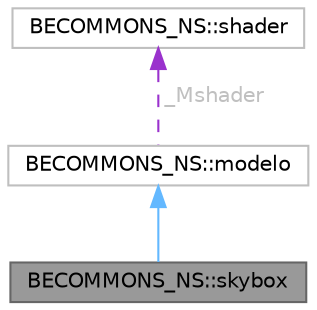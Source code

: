 digraph "BECOMMONS_NS::skybox"
{
 // LATEX_PDF_SIZE
  bgcolor="transparent";
  edge [fontname=Helvetica,fontsize=10,labelfontname=Helvetica,labelfontsize=10];
  node [fontname=Helvetica,fontsize=10,shape=box,height=0.2,width=0.4];
  Node1 [id="Node000001",label="BECOMMONS_NS::skybox",height=0.2,width=0.4,color="gray40", fillcolor="grey60", style="filled", fontcolor="black",tooltip=" "];
  Node2 -> Node1 [id="edge1_Node000001_Node000002",dir="back",color="steelblue1",style="solid",tooltip=" "];
  Node2 [id="Node000002",label="BECOMMONS_NS::modelo",height=0.2,width=0.4,color="grey75", fillcolor="white", style="filled",URL="$classBECOMMONS__NS_1_1modelo.html",tooltip=" "];
  Node3 -> Node2 [id="edge2_Node000002_Node000003",dir="back",color="darkorchid3",style="dashed",tooltip=" ",label=" _Mshader",fontcolor="grey" ];
  Node3 [id="Node000003",label="BECOMMONS_NS::shader",height=0.2,width=0.4,color="grey75", fillcolor="white", style="filled",URL="$classBECOMMONS__NS_1_1shader.html",tooltip=" "];
}
